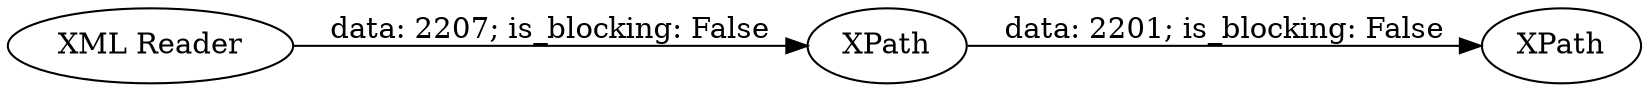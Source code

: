 digraph {
	"-8927213962583428159_3" [label=XPath]
	"-8927213962583428159_1" [label="XML Reader"]
	"-8927213962583428159_2" [label=XPath]
	"-8927213962583428159_1" -> "-8927213962583428159_2" [label="data: 2207; is_blocking: False"]
	"-8927213962583428159_2" -> "-8927213962583428159_3" [label="data: 2201; is_blocking: False"]
	rankdir=LR
}
